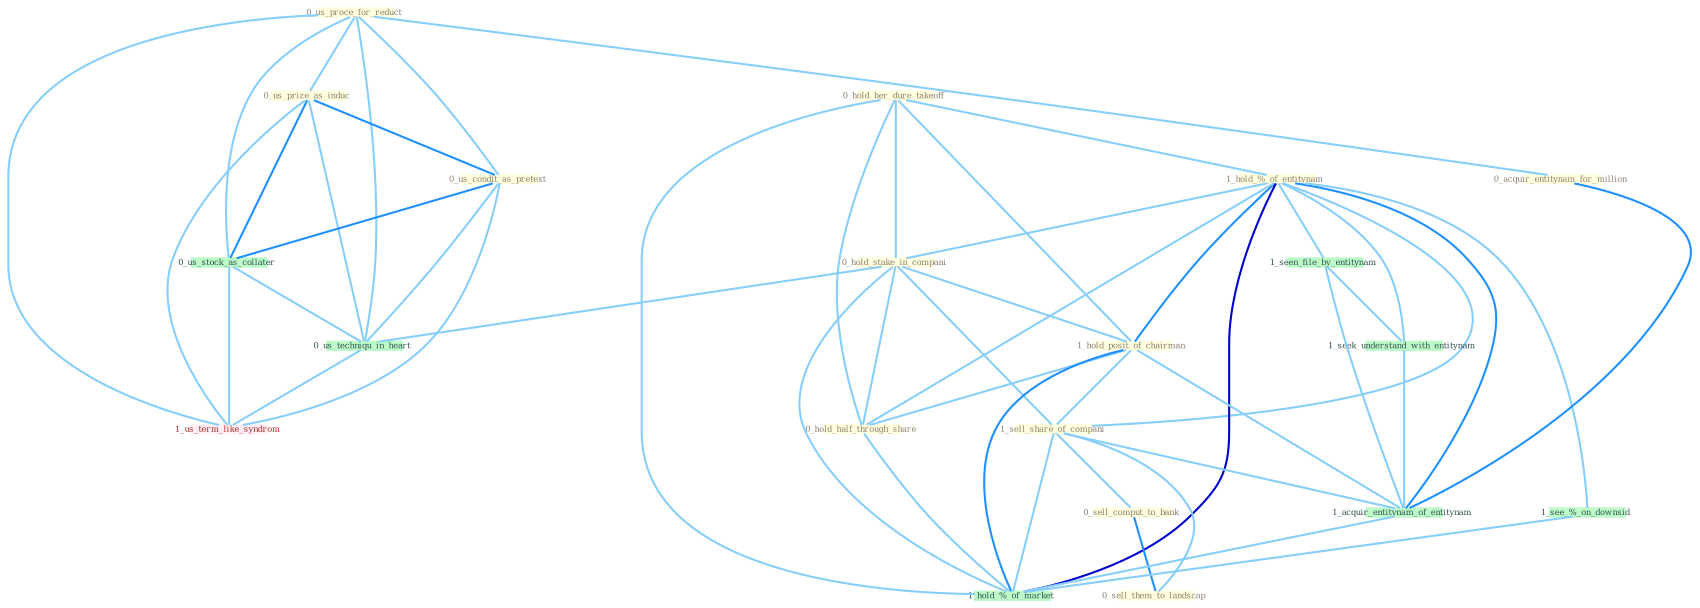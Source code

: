 Graph G{ 
    node
    [shape=polygon,style=filled,width=.5,height=.06,color="#BDFCC9",fixedsize=true,fontsize=4,
    fontcolor="#2f4f4f"];
    {node
    [color="#ffffe0", fontcolor="#8b7d6b"] "0_us_proce_for_reduct " "0_hold_her_dure_takeoff " "0_us_prize_as_induc " "1_hold_%_of_entitynam " "0_hold_stake_in_compani " "1_hold_posit_of_chairman " "0_acquir_entitynam_for_million " "1_sell_share_of_compani " "0_sell_comput_to_bank " "0_sell_them_to_landscap " "0_hold_half_through_share " "0_us_condit_as_pretext "}
{node [color="#fff0f5", fontcolor="#b22222"] "1_us_term_like_syndrom "}
edge [color="#B0E2FF"];

	"0_us_proce_for_reduct " -- "0_us_prize_as_induc " [w="1", color="#87cefa" ];
	"0_us_proce_for_reduct " -- "0_acquir_entitynam_for_million " [w="1", color="#87cefa" ];
	"0_us_proce_for_reduct " -- "0_us_condit_as_pretext " [w="1", color="#87cefa" ];
	"0_us_proce_for_reduct " -- "0_us_stock_as_collater " [w="1", color="#87cefa" ];
	"0_us_proce_for_reduct " -- "0_us_techniqu_in_heart " [w="1", color="#87cefa" ];
	"0_us_proce_for_reduct " -- "1_us_term_like_syndrom " [w="1", color="#87cefa" ];
	"0_hold_her_dure_takeoff " -- "1_hold_%_of_entitynam " [w="1", color="#87cefa" ];
	"0_hold_her_dure_takeoff " -- "0_hold_stake_in_compani " [w="1", color="#87cefa" ];
	"0_hold_her_dure_takeoff " -- "1_hold_posit_of_chairman " [w="1", color="#87cefa" ];
	"0_hold_her_dure_takeoff " -- "0_hold_half_through_share " [w="1", color="#87cefa" ];
	"0_hold_her_dure_takeoff " -- "1_hold_%_of_market " [w="1", color="#87cefa" ];
	"0_us_prize_as_induc " -- "0_us_condit_as_pretext " [w="2", color="#1e90ff" , len=0.8];
	"0_us_prize_as_induc " -- "0_us_stock_as_collater " [w="2", color="#1e90ff" , len=0.8];
	"0_us_prize_as_induc " -- "0_us_techniqu_in_heart " [w="1", color="#87cefa" ];
	"0_us_prize_as_induc " -- "1_us_term_like_syndrom " [w="1", color="#87cefa" ];
	"1_hold_%_of_entitynam " -- "0_hold_stake_in_compani " [w="1", color="#87cefa" ];
	"1_hold_%_of_entitynam " -- "1_hold_posit_of_chairman " [w="2", color="#1e90ff" , len=0.8];
	"1_hold_%_of_entitynam " -- "1_sell_share_of_compani " [w="1", color="#87cefa" ];
	"1_hold_%_of_entitynam " -- "0_hold_half_through_share " [w="1", color="#87cefa" ];
	"1_hold_%_of_entitynam " -- "1_seen_file_by_entitynam " [w="1", color="#87cefa" ];
	"1_hold_%_of_entitynam " -- "1_seek_understand_with_entitynam " [w="1", color="#87cefa" ];
	"1_hold_%_of_entitynam " -- "1_acquir_entitynam_of_entitynam " [w="2", color="#1e90ff" , len=0.8];
	"1_hold_%_of_entitynam " -- "1_see_%_on_downsid " [w="1", color="#87cefa" ];
	"1_hold_%_of_entitynam " -- "1_hold_%_of_market " [w="3", color="#0000cd" , len=0.6];
	"0_hold_stake_in_compani " -- "1_hold_posit_of_chairman " [w="1", color="#87cefa" ];
	"0_hold_stake_in_compani " -- "1_sell_share_of_compani " [w="1", color="#87cefa" ];
	"0_hold_stake_in_compani " -- "0_hold_half_through_share " [w="1", color="#87cefa" ];
	"0_hold_stake_in_compani " -- "0_us_techniqu_in_heart " [w="1", color="#87cefa" ];
	"0_hold_stake_in_compani " -- "1_hold_%_of_market " [w="1", color="#87cefa" ];
	"1_hold_posit_of_chairman " -- "1_sell_share_of_compani " [w="1", color="#87cefa" ];
	"1_hold_posit_of_chairman " -- "0_hold_half_through_share " [w="1", color="#87cefa" ];
	"1_hold_posit_of_chairman " -- "1_acquir_entitynam_of_entitynam " [w="1", color="#87cefa" ];
	"1_hold_posit_of_chairman " -- "1_hold_%_of_market " [w="2", color="#1e90ff" , len=0.8];
	"0_acquir_entitynam_for_million " -- "1_acquir_entitynam_of_entitynam " [w="2", color="#1e90ff" , len=0.8];
	"1_sell_share_of_compani " -- "0_sell_comput_to_bank " [w="1", color="#87cefa" ];
	"1_sell_share_of_compani " -- "0_sell_them_to_landscap " [w="1", color="#87cefa" ];
	"1_sell_share_of_compani " -- "1_acquir_entitynam_of_entitynam " [w="1", color="#87cefa" ];
	"1_sell_share_of_compani " -- "1_hold_%_of_market " [w="1", color="#87cefa" ];
	"0_sell_comput_to_bank " -- "0_sell_them_to_landscap " [w="2", color="#1e90ff" , len=0.8];
	"0_hold_half_through_share " -- "1_hold_%_of_market " [w="1", color="#87cefa" ];
	"0_us_condit_as_pretext " -- "0_us_stock_as_collater " [w="2", color="#1e90ff" , len=0.8];
	"0_us_condit_as_pretext " -- "0_us_techniqu_in_heart " [w="1", color="#87cefa" ];
	"0_us_condit_as_pretext " -- "1_us_term_like_syndrom " [w="1", color="#87cefa" ];
	"1_seen_file_by_entitynam " -- "1_seek_understand_with_entitynam " [w="1", color="#87cefa" ];
	"1_seen_file_by_entitynam " -- "1_acquir_entitynam_of_entitynam " [w="1", color="#87cefa" ];
	"0_us_stock_as_collater " -- "0_us_techniqu_in_heart " [w="1", color="#87cefa" ];
	"0_us_stock_as_collater " -- "1_us_term_like_syndrom " [w="1", color="#87cefa" ];
	"1_seek_understand_with_entitynam " -- "1_acquir_entitynam_of_entitynam " [w="1", color="#87cefa" ];
	"1_acquir_entitynam_of_entitynam " -- "1_hold_%_of_market " [w="1", color="#87cefa" ];
	"0_us_techniqu_in_heart " -- "1_us_term_like_syndrom " [w="1", color="#87cefa" ];
	"1_see_%_on_downsid " -- "1_hold_%_of_market " [w="1", color="#87cefa" ];
}
